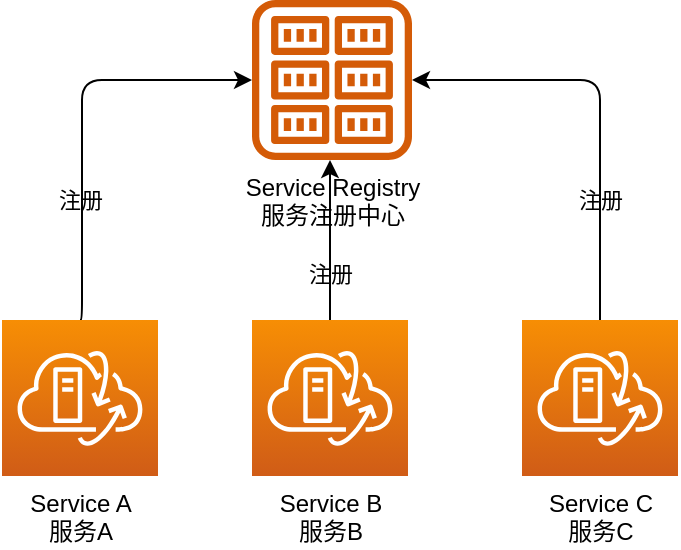 <mxfile>
    <diagram id="cCeTBhyIGWzhS7WJ3BrJ" name="Page-1">
        <mxGraphModel dx="557" dy="445" grid="1" gridSize="10" guides="1" tooltips="1" connect="1" arrows="1" fold="1" page="1" pageScale="1" pageWidth="850" pageHeight="1100" math="0" shadow="0">
            <root>
                <mxCell id="0"/>
                <mxCell id="1" parent="0"/>
                <mxCell id="3" value="Service Registry&lt;br&gt;服务注册中心" style="sketch=0;outlineConnect=0;fontColor=default;gradientColor=none;fillColor=#D45B07;strokeColor=none;dashed=0;verticalLabelPosition=bottom;verticalAlign=top;align=center;html=1;fontSize=12;fontStyle=0;aspect=fixed;pointerEvents=1;shape=mxgraph.aws4.registry;" vertex="1" parent="1">
                    <mxGeometry x="345" y="210" width="80" height="80" as="geometry"/>
                </mxCell>
                <mxCell id="13" style="edgeStyle=elbowEdgeStyle;html=1;exitX=0.5;exitY=0;exitDx=0;exitDy=0;exitPerimeter=0;labelBackgroundColor=none;fontColor=#FFFFFF;" edge="1" parent="1" source="6" target="3">
                    <mxGeometry relative="1" as="geometry">
                        <Array as="points">
                            <mxPoint x="260" y="310"/>
                        </Array>
                    </mxGeometry>
                </mxCell>
                <mxCell id="14" value="注册" style="edgeLabel;html=1;align=center;verticalAlign=middle;resizable=0;points=[];fontColor=default;labelBackgroundColor=none;" vertex="1" connectable="0" parent="13">
                    <mxGeometry x="-0.495" relative="1" as="geometry">
                        <mxPoint x="-1" y="-9" as="offset"/>
                    </mxGeometry>
                </mxCell>
                <mxCell id="6" value="Service A&lt;br&gt;服务A" style="sketch=0;points=[[0,0,0],[0.25,0,0],[0.5,0,0],[0.75,0,0],[1,0,0],[0,1,0],[0.25,1,0],[0.5,1,0],[0.75,1,0],[1,1,0],[0,0.25,0],[0,0.5,0],[0,0.75,0],[1,0.25,0],[1,0.5,0],[1,0.75,0]];outlineConnect=0;fontColor=default;gradientColor=#F78E04;gradientDirection=north;fillColor=#D05C17;strokeColor=#ffffff;dashed=0;verticalLabelPosition=bottom;verticalAlign=top;align=center;html=1;fontSize=12;fontStyle=0;aspect=fixed;shape=mxgraph.aws4.resourceIcon;resIcon=mxgraph.aws4.vmware_cloud_on_aws;" vertex="1" parent="1">
                    <mxGeometry x="220" y="370" width="78" height="78" as="geometry"/>
                </mxCell>
                <mxCell id="11" style="edgeStyle=elbowEdgeStyle;html=1;exitX=0.5;exitY=0;exitDx=0;exitDy=0;exitPerimeter=0;fontColor=#FFFFFF;labelBackgroundColor=none;" edge="1" parent="1" source="7" target="3">
                    <mxGeometry relative="1" as="geometry"/>
                </mxCell>
                <mxCell id="12" value="注册" style="edgeLabel;html=1;align=center;verticalAlign=middle;resizable=0;points=[];fontColor=default;labelBackgroundColor=none;" vertex="1" connectable="0" parent="11">
                    <mxGeometry x="-0.422" relative="1" as="geometry">
                        <mxPoint as="offset"/>
                    </mxGeometry>
                </mxCell>
                <mxCell id="7" value="Service B&lt;br&gt;服务B" style="sketch=0;points=[[0,0,0],[0.25,0,0],[0.5,0,0],[0.75,0,0],[1,0,0],[0,1,0],[0.25,1,0],[0.5,1,0],[0.75,1,0],[1,1,0],[0,0.25,0],[0,0.5,0],[0,0.75,0],[1,0.25,0],[1,0.5,0],[1,0.75,0]];outlineConnect=0;fontColor=default;gradientColor=#F78E04;gradientDirection=north;fillColor=#D05C17;strokeColor=#ffffff;dashed=0;verticalLabelPosition=bottom;verticalAlign=top;align=center;html=1;fontSize=12;fontStyle=0;aspect=fixed;shape=mxgraph.aws4.resourceIcon;resIcon=mxgraph.aws4.vmware_cloud_on_aws;" vertex="1" parent="1">
                    <mxGeometry x="345" y="370" width="78" height="78" as="geometry"/>
                </mxCell>
                <mxCell id="9" style="edgeStyle=elbowEdgeStyle;html=1;exitX=0.5;exitY=0;exitDx=0;exitDy=0;exitPerimeter=0;fontColor=#FFFFFF;labelBackgroundColor=none;" edge="1" parent="1" source="8" target="3">
                    <mxGeometry relative="1" as="geometry">
                        <Array as="points">
                            <mxPoint x="519" y="310"/>
                        </Array>
                    </mxGeometry>
                </mxCell>
                <mxCell id="10" value="注册" style="edgeLabel;html=1;align=center;verticalAlign=middle;resizable=0;points=[];fontColor=default;labelBackgroundColor=none;" vertex="1" connectable="0" parent="9">
                    <mxGeometry x="-0.332" relative="1" as="geometry">
                        <mxPoint y="11" as="offset"/>
                    </mxGeometry>
                </mxCell>
                <mxCell id="8" value="Service C&lt;br&gt;服务C" style="sketch=0;points=[[0,0,0],[0.25,0,0],[0.5,0,0],[0.75,0,0],[1,0,0],[0,1,0],[0.25,1,0],[0.5,1,0],[0.75,1,0],[1,1,0],[0,0.25,0],[0,0.5,0],[0,0.75,0],[1,0.25,0],[1,0.5,0],[1,0.75,0]];outlineConnect=0;fontColor=default;gradientColor=#F78E04;gradientDirection=north;fillColor=#D05C17;strokeColor=#ffffff;dashed=0;verticalLabelPosition=bottom;verticalAlign=top;align=center;html=1;fontSize=12;fontStyle=0;aspect=fixed;shape=mxgraph.aws4.resourceIcon;resIcon=mxgraph.aws4.vmware_cloud_on_aws;" vertex="1" parent="1">
                    <mxGeometry x="480" y="370" width="78" height="78" as="geometry"/>
                </mxCell>
            </root>
        </mxGraphModel>
    </diagram>
</mxfile>